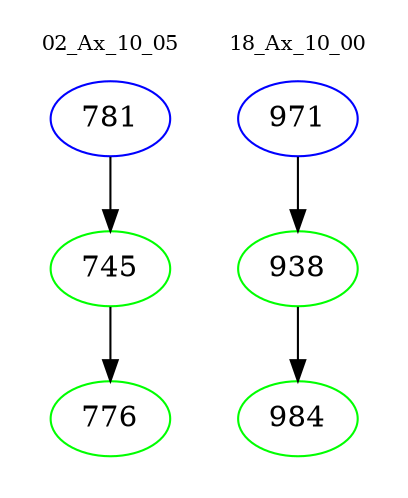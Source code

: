 digraph{
subgraph cluster_0 {
color = white
label = "02_Ax_10_05";
fontsize=10;
T0_781 [label="781", color="blue"]
T0_781 -> T0_745 [color="black"]
T0_745 [label="745", color="green"]
T0_745 -> T0_776 [color="black"]
T0_776 [label="776", color="green"]
}
subgraph cluster_1 {
color = white
label = "18_Ax_10_00";
fontsize=10;
T1_971 [label="971", color="blue"]
T1_971 -> T1_938 [color="black"]
T1_938 [label="938", color="green"]
T1_938 -> T1_984 [color="black"]
T1_984 [label="984", color="green"]
}
}
